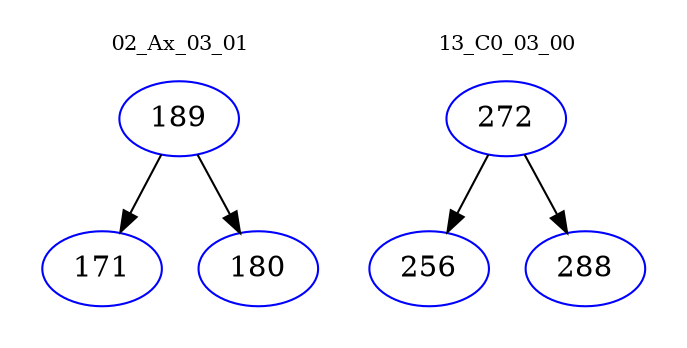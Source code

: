 digraph{
subgraph cluster_0 {
color = white
label = "02_Ax_03_01";
fontsize=10;
T0_189 [label="189", color="blue"]
T0_189 -> T0_171 [color="black"]
T0_171 [label="171", color="blue"]
T0_189 -> T0_180 [color="black"]
T0_180 [label="180", color="blue"]
}
subgraph cluster_1 {
color = white
label = "13_C0_03_00";
fontsize=10;
T1_272 [label="272", color="blue"]
T1_272 -> T1_256 [color="black"]
T1_256 [label="256", color="blue"]
T1_272 -> T1_288 [color="black"]
T1_288 [label="288", color="blue"]
}
}
